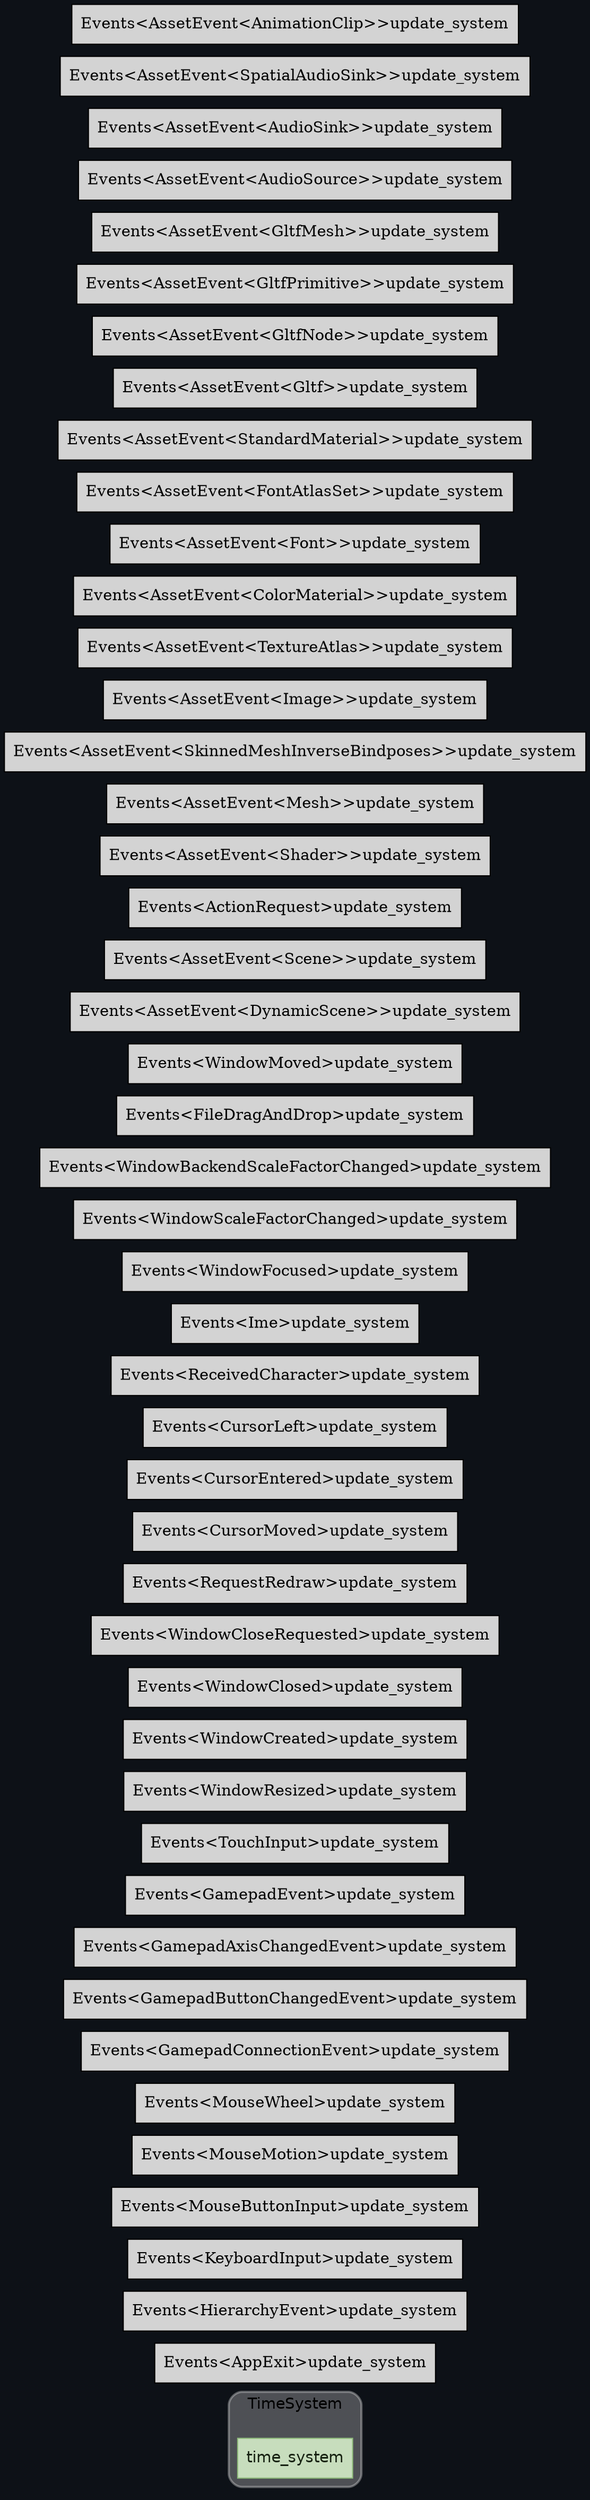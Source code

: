 digraph "" {
	"compound"="true";
	"splines"="spline";
	"rankdir"="LR";
	"bgcolor"="#0d1117";
	"fontname"="Helvetica";
	"nodesep"="0.15";
	edge ["penwidth"="2"];
	node ["shape"="box", "style"="filled"];
	subgraph "clusternode_Set(2)" {
		"style"="rounded,filled";
		"label"="TimeSystem";
		"tooltip"="TimeSystem";
		"fillcolor"="#ffffff44";
		"color"="#ffffff50";
		"penwidth"="2";
		"set_marker_node_Set(2)" ["style"="invis", "label"="", "height"="0", "shape"="point"]
		"node_System(1)" ["label"="time_system", "tooltip"="bevy_time::time_system", "fillcolor"="#c7ddbd", "fontname"="Helvetica", "fontcolor"="#162111", "color"="#8dba79", "penwidth"="1"]
	}
	
	"node_System(0)" ["label"="Events<AppExit>update_system", "tooltip"="bevy_ecs::event::Events<bevy_app::app::AppExit>::update_system"]
	"node_System(2)" ["label"="Events<HierarchyEvent>update_system", "tooltip"="bevy_ecs::event::Events<bevy_hierarchy::events::HierarchyEvent>::update_system"]
	"node_System(3)" ["label"="Events<KeyboardInput>update_system", "tooltip"="bevy_ecs::event::Events<bevy_input::keyboard::KeyboardInput>::update_system"]
	"node_System(4)" ["label"="Events<MouseButtonInput>update_system", "tooltip"="bevy_ecs::event::Events<bevy_input::mouse::MouseButtonInput>::update_system"]
	"node_System(5)" ["label"="Events<MouseMotion>update_system", "tooltip"="bevy_ecs::event::Events<bevy_input::mouse::MouseMotion>::update_system"]
	"node_System(6)" ["label"="Events<MouseWheel>update_system", "tooltip"="bevy_ecs::event::Events<bevy_input::mouse::MouseWheel>::update_system"]
	"node_System(7)" ["label"="Events<GamepadConnectionEvent>update_system", "tooltip"="bevy_ecs::event::Events<bevy_input::gamepad::GamepadConnectionEvent>::update_system"]
	"node_System(8)" ["label"="Events<GamepadButtonChangedEvent>update_system", "tooltip"="bevy_ecs::event::Events<bevy_input::gamepad::GamepadButtonChangedEvent>::update_system"]
	"node_System(9)" ["label"="Events<GamepadAxisChangedEvent>update_system", "tooltip"="bevy_ecs::event::Events<bevy_input::gamepad::GamepadAxisChangedEvent>::update_system"]
	"node_System(10)" ["label"="Events<GamepadEvent>update_system", "tooltip"="bevy_ecs::event::Events<bevy_input::gamepad::GamepadEvent>::update_system"]
	"node_System(11)" ["label"="Events<TouchInput>update_system", "tooltip"="bevy_ecs::event::Events<bevy_input::touch::TouchInput>::update_system"]
	"node_System(12)" ["label"="Events<WindowResized>update_system", "tooltip"="bevy_ecs::event::Events<bevy_window::event::WindowResized>::update_system"]
	"node_System(13)" ["label"="Events<WindowCreated>update_system", "tooltip"="bevy_ecs::event::Events<bevy_window::event::WindowCreated>::update_system"]
	"node_System(14)" ["label"="Events<WindowClosed>update_system", "tooltip"="bevy_ecs::event::Events<bevy_window::event::WindowClosed>::update_system"]
	"node_System(15)" ["label"="Events<WindowCloseRequested>update_system", "tooltip"="bevy_ecs::event::Events<bevy_window::event::WindowCloseRequested>::update_system"]
	"node_System(16)" ["label"="Events<RequestRedraw>update_system", "tooltip"="bevy_ecs::event::Events<bevy_window::event::RequestRedraw>::update_system"]
	"node_System(17)" ["label"="Events<CursorMoved>update_system", "tooltip"="bevy_ecs::event::Events<bevy_window::event::CursorMoved>::update_system"]
	"node_System(18)" ["label"="Events<CursorEntered>update_system", "tooltip"="bevy_ecs::event::Events<bevy_window::event::CursorEntered>::update_system"]
	"node_System(19)" ["label"="Events<CursorLeft>update_system", "tooltip"="bevy_ecs::event::Events<bevy_window::event::CursorLeft>::update_system"]
	"node_System(20)" ["label"="Events<ReceivedCharacter>update_system", "tooltip"="bevy_ecs::event::Events<bevy_window::event::ReceivedCharacter>::update_system"]
	"node_System(21)" ["label"="Events<Ime>update_system", "tooltip"="bevy_ecs::event::Events<bevy_window::event::Ime>::update_system"]
	"node_System(22)" ["label"="Events<WindowFocused>update_system", "tooltip"="bevy_ecs::event::Events<bevy_window::event::WindowFocused>::update_system"]
	"node_System(23)" ["label"="Events<WindowScaleFactorChanged>update_system", "tooltip"="bevy_ecs::event::Events<bevy_window::event::WindowScaleFactorChanged>::update_system"]
	"node_System(24)" ["label"="Events<WindowBackendScaleFactorChanged>update_system", "tooltip"="bevy_ecs::event::Events<bevy_window::event::WindowBackendScaleFactorChanged>::update_system"]
	"node_System(25)" ["label"="Events<FileDragAndDrop>update_system", "tooltip"="bevy_ecs::event::Events<bevy_window::event::FileDragAndDrop>::update_system"]
	"node_System(26)" ["label"="Events<WindowMoved>update_system", "tooltip"="bevy_ecs::event::Events<bevy_window::event::WindowMoved>::update_system"]
	"node_System(27)" ["label"="Events<AssetEvent<DynamicScene>>update_system", "tooltip"="bevy_ecs::event::Events<bevy_asset::assets::AssetEvent<bevy_scene::dynamic_scene::DynamicScene>>::update_system"]
	"node_System(28)" ["label"="Events<AssetEvent<Scene>>update_system", "tooltip"="bevy_ecs::event::Events<bevy_asset::assets::AssetEvent<bevy_scene::scene::Scene>>::update_system"]
	"node_System(29)" ["label"="Events<ActionRequest>update_system", "tooltip"="bevy_ecs::event::Events<accesskit::ActionRequest>::update_system"]
	"node_System(30)" ["label"="Events<AssetEvent<Shader>>update_system", "tooltip"="bevy_ecs::event::Events<bevy_asset::assets::AssetEvent<bevy_render::render_resource::shader::Shader>>::update_system"]
	"node_System(31)" ["label"="Events<AssetEvent<Mesh>>update_system", "tooltip"="bevy_ecs::event::Events<bevy_asset::assets::AssetEvent<bevy_render::mesh::mesh::Mesh>>::update_system"]
	"node_System(32)" ["label"="Events<AssetEvent<SkinnedMeshInverseBindposes>>update_system", "tooltip"="bevy_ecs::event::Events<bevy_asset::assets::AssetEvent<bevy_render::mesh::mesh::skinning::SkinnedMeshInverseBindposes>>::update_system"]
	"node_System(33)" ["label"="Events<AssetEvent<Image>>update_system", "tooltip"="bevy_ecs::event::Events<bevy_asset::assets::AssetEvent<bevy_render::texture::image::Image>>::update_system"]
	"node_System(34)" ["label"="Events<AssetEvent<TextureAtlas>>update_system", "tooltip"="bevy_ecs::event::Events<bevy_asset::assets::AssetEvent<bevy_sprite::texture_atlas::TextureAtlas>>::update_system"]
	"node_System(35)" ["label"="Events<AssetEvent<ColorMaterial>>update_system", "tooltip"="bevy_ecs::event::Events<bevy_asset::assets::AssetEvent<bevy_sprite::mesh2d::color_material::ColorMaterial>>::update_system"]
	"node_System(36)" ["label"="Events<AssetEvent<Font>>update_system", "tooltip"="bevy_ecs::event::Events<bevy_asset::assets::AssetEvent<bevy_text::font::Font>>::update_system"]
	"node_System(37)" ["label"="Events<AssetEvent<FontAtlasSet>>update_system", "tooltip"="bevy_ecs::event::Events<bevy_asset::assets::AssetEvent<bevy_text::font_atlas_set::FontAtlasSet>>::update_system"]
	"node_System(38)" ["label"="Events<AssetEvent<StandardMaterial>>update_system", "tooltip"="bevy_ecs::event::Events<bevy_asset::assets::AssetEvent<bevy_pbr::pbr_material::StandardMaterial>>::update_system"]
	"node_System(39)" ["label"="Events<AssetEvent<Gltf>>update_system", "tooltip"="bevy_ecs::event::Events<bevy_asset::assets::AssetEvent<bevy_gltf::Gltf>>::update_system"]
	"node_System(40)" ["label"="Events<AssetEvent<GltfNode>>update_system", "tooltip"="bevy_ecs::event::Events<bevy_asset::assets::AssetEvent<bevy_gltf::GltfNode>>::update_system"]
	"node_System(41)" ["label"="Events<AssetEvent<GltfPrimitive>>update_system", "tooltip"="bevy_ecs::event::Events<bevy_asset::assets::AssetEvent<bevy_gltf::GltfPrimitive>>::update_system"]
	"node_System(42)" ["label"="Events<AssetEvent<GltfMesh>>update_system", "tooltip"="bevy_ecs::event::Events<bevy_asset::assets::AssetEvent<bevy_gltf::GltfMesh>>::update_system"]
	"node_System(43)" ["label"="Events<AssetEvent<AudioSource>>update_system", "tooltip"="bevy_ecs::event::Events<bevy_asset::assets::AssetEvent<bevy_audio::audio_source::AudioSource>>::update_system"]
	"node_System(44)" ["label"="Events<AssetEvent<AudioSink>>update_system", "tooltip"="bevy_ecs::event::Events<bevy_asset::assets::AssetEvent<bevy_audio::sinks::AudioSink>>::update_system"]
	"node_System(45)" ["label"="Events<AssetEvent<SpatialAudioSink>>update_system", "tooltip"="bevy_ecs::event::Events<bevy_asset::assets::AssetEvent<bevy_audio::sinks::SpatialAudioSink>>::update_system"]
	"node_System(46)" ["label"="Events<AssetEvent<AnimationClip>>update_system", "tooltip"="bevy_ecs::event::Events<bevy_asset::assets::AssetEvent<bevy_animation::AnimationClip>>::update_system"]
}
